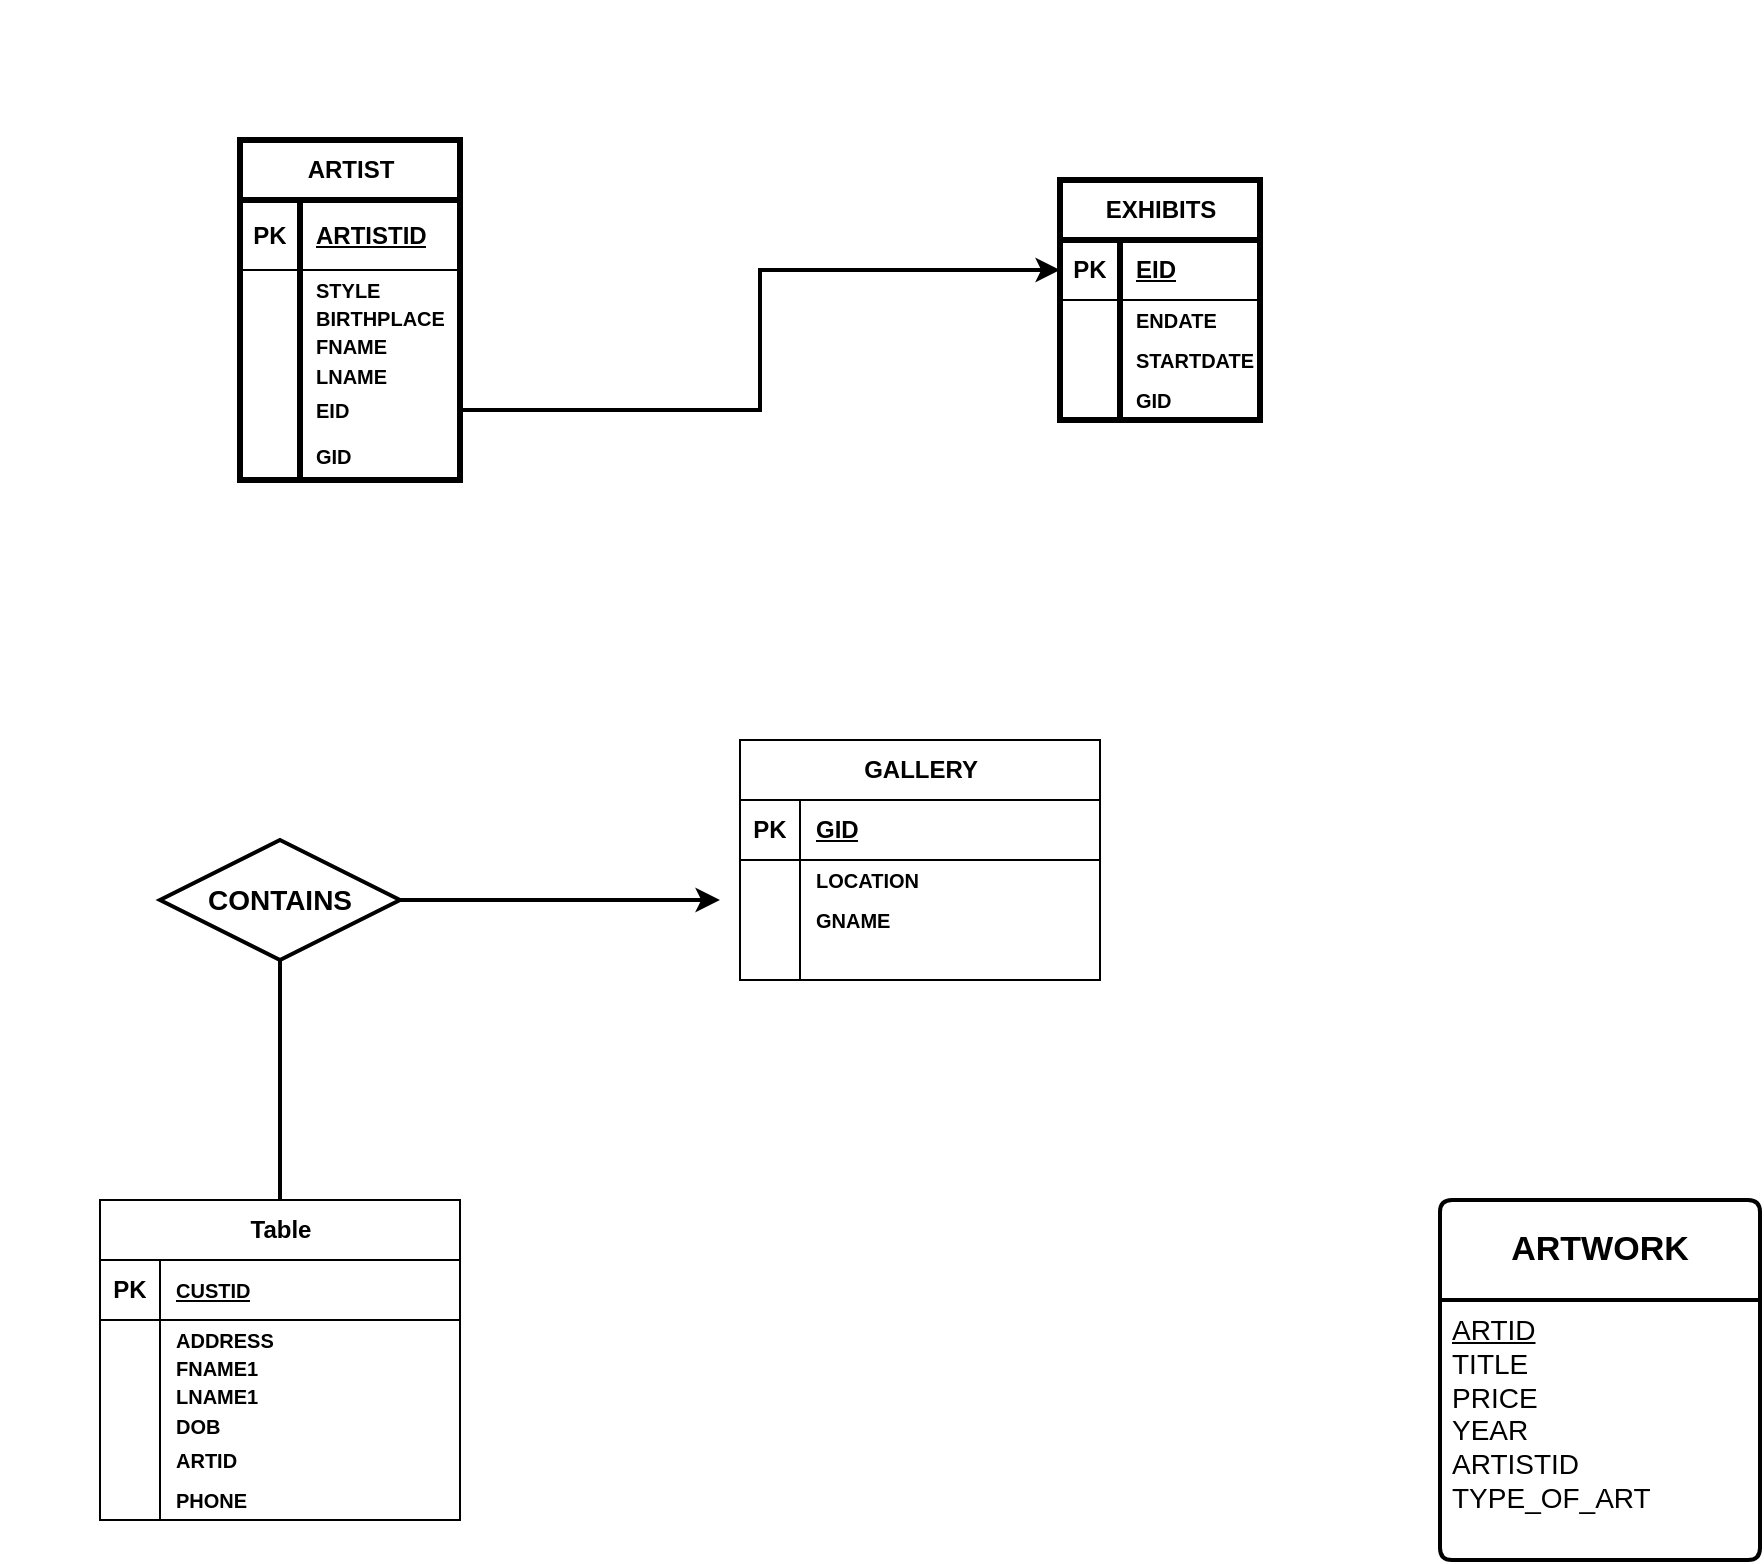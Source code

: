 <mxfile version="24.2.5" type="github">
  <diagram name="Page-1" id="rO4qfut-k28DFwmg8GwD">
    <mxGraphModel dx="993" dy="575" grid="1" gridSize="10" guides="1" tooltips="1" connect="1" arrows="1" fold="1" page="1" pageScale="1" pageWidth="850" pageHeight="1100" math="0" shadow="0">
      <root>
        <mxCell id="0" />
        <mxCell id="1" parent="0" />
        <mxCell id="FwjK9xLfa-na4nDYGsdN-16" style="edgeStyle=orthogonalEdgeStyle;rounded=0;orthogonalLoop=1;jettySize=auto;html=1;entryX=0;entryY=0.5;entryDx=0;entryDy=0;strokeWidth=2;" edge="1" parent="1" source="FwjK9xLfa-na4nDYGsdN-17">
          <mxGeometry relative="1" as="geometry">
            <mxPoint x="360" y="450" as="targetPoint" />
          </mxGeometry>
        </mxCell>
        <mxCell id="FwjK9xLfa-na4nDYGsdN-17" value="&lt;font style=&quot;font-size: 14px;&quot;&gt;&lt;b&gt;CONTAINS&lt;/b&gt;&lt;/font&gt;" style="shape=rhombus;perimeter=rhombusPerimeter;whiteSpace=wrap;html=1;align=center;strokeWidth=2;" vertex="1" parent="1">
          <mxGeometry x="80" y="420" width="120" height="60" as="geometry" />
        </mxCell>
        <mxCell id="FwjK9xLfa-na4nDYGsdN-20" value="&lt;font style=&quot;font-size: 17px;&quot;&gt;&lt;b&gt;ARTWORK&lt;/b&gt;&lt;/font&gt;" style="swimlane;childLayout=stackLayout;horizontal=1;startSize=50;horizontalStack=0;rounded=1;fontSize=14;fontStyle=0;strokeWidth=2;resizeParent=0;resizeLast=1;shadow=0;dashed=0;align=center;arcSize=4;whiteSpace=wrap;html=1;" vertex="1" parent="1">
          <mxGeometry x="720" y="600" width="160" height="180" as="geometry" />
        </mxCell>
        <mxCell id="FwjK9xLfa-na4nDYGsdN-21" value="&lt;span style=&quot;font-size: 14px;&quot;&gt;&lt;u&gt;ARTID&lt;/u&gt;&lt;/span&gt;&lt;div&gt;&lt;span style=&quot;font-size: 14px;&quot;&gt;TITLE&lt;/span&gt;&lt;/div&gt;&lt;div&gt;&lt;span style=&quot;font-size: 14px;&quot;&gt;PRICE&lt;/span&gt;&lt;/div&gt;&lt;div&gt;&lt;span style=&quot;font-size: 14px;&quot;&gt;YEAR&lt;/span&gt;&lt;/div&gt;&lt;div&gt;&lt;span style=&quot;font-size: 14px;&quot;&gt;ARTISTID&lt;/span&gt;&lt;/div&gt;&lt;div&gt;&lt;span style=&quot;font-size: 14px;&quot;&gt;TYPE_OF_ART&lt;/span&gt;&lt;/div&gt;" style="align=left;strokeColor=none;fillColor=none;spacingLeft=4;fontSize=12;verticalAlign=top;resizable=0;rotatable=0;part=1;html=1;" vertex="1" parent="FwjK9xLfa-na4nDYGsdN-20">
          <mxGeometry y="50" width="160" height="130" as="geometry" />
        </mxCell>
        <mxCell id="FwjK9xLfa-na4nDYGsdN-28" value="" style="endArrow=none;html=1;rounded=0;entryX=0.5;entryY=0;entryDx=0;entryDy=0;exitX=0.5;exitY=1;exitDx=0;exitDy=0;strokeWidth=2;" edge="1" parent="1" source="FwjK9xLfa-na4nDYGsdN-17">
          <mxGeometry relative="1" as="geometry">
            <mxPoint x="140" y="530" as="sourcePoint" />
            <mxPoint x="140" y="600" as="targetPoint" />
          </mxGeometry>
        </mxCell>
        <mxCell id="FwjK9xLfa-na4nDYGsdN-32" value="&amp;nbsp;" style="text;html=1;align=center;verticalAlign=middle;resizable=0;points=[];autosize=1;strokeColor=none;fillColor=none;" vertex="1" parent="1">
          <mxGeometry width="30" height="30" as="geometry" />
        </mxCell>
        <mxCell id="FwjK9xLfa-na4nDYGsdN-83" value="ARTIST" style="shape=table;startSize=30;container=1;collapsible=1;childLayout=tableLayout;fixedRows=1;rowLines=0;fontStyle=1;align=center;resizeLast=1;html=1;strokeWidth=3;" vertex="1" parent="1">
          <mxGeometry x="120" y="70" width="110.0" height="170" as="geometry" />
        </mxCell>
        <mxCell id="FwjK9xLfa-na4nDYGsdN-84" value="" style="shape=tableRow;horizontal=0;startSize=0;swimlaneHead=0;swimlaneBody=0;fillColor=none;collapsible=0;dropTarget=0;points=[[0,0.5],[1,0.5]];portConstraint=eastwest;top=0;left=0;right=0;bottom=1;" vertex="1" parent="FwjK9xLfa-na4nDYGsdN-83">
          <mxGeometry y="30" width="110.0" height="35" as="geometry" />
        </mxCell>
        <mxCell id="FwjK9xLfa-na4nDYGsdN-85" value="PK" style="shape=partialRectangle;connectable=0;fillColor=none;top=0;left=0;bottom=0;right=0;fontStyle=1;overflow=hidden;whiteSpace=wrap;html=1;" vertex="1" parent="FwjK9xLfa-na4nDYGsdN-84">
          <mxGeometry width="30" height="35" as="geometry">
            <mxRectangle width="30" height="35" as="alternateBounds" />
          </mxGeometry>
        </mxCell>
        <mxCell id="FwjK9xLfa-na4nDYGsdN-86" value="ARTISTID" style="shape=partialRectangle;connectable=0;fillColor=none;top=0;left=0;bottom=0;right=0;align=left;spacingLeft=6;fontStyle=5;overflow=hidden;whiteSpace=wrap;html=1;" vertex="1" parent="FwjK9xLfa-na4nDYGsdN-84">
          <mxGeometry x="30" width="80.0" height="35" as="geometry">
            <mxRectangle width="80.0" height="35" as="alternateBounds" />
          </mxGeometry>
        </mxCell>
        <mxCell id="FwjK9xLfa-na4nDYGsdN-87" value="" style="shape=tableRow;horizontal=0;startSize=0;swimlaneHead=0;swimlaneBody=0;fillColor=none;collapsible=0;dropTarget=0;points=[[0,0.5],[1,0.5]];portConstraint=eastwest;top=0;left=0;right=0;bottom=0;swimlaneLine=1;rounded=0;flipH=0;" vertex="1" parent="FwjK9xLfa-na4nDYGsdN-83">
          <mxGeometry y="65" width="110.0" height="60" as="geometry" />
        </mxCell>
        <mxCell id="FwjK9xLfa-na4nDYGsdN-88" value="" style="shape=partialRectangle;connectable=0;fillColor=none;top=0;left=0;bottom=0;right=0;editable=1;overflow=hidden;whiteSpace=wrap;html=1;" vertex="1" parent="FwjK9xLfa-na4nDYGsdN-87">
          <mxGeometry width="30" height="60" as="geometry">
            <mxRectangle width="30" height="60" as="alternateBounds" />
          </mxGeometry>
        </mxCell>
        <mxCell id="FwjK9xLfa-na4nDYGsdN-89" value="&lt;div style=&quot;text-wrap: nowrap;&quot;&gt;&lt;font style=&quot;font-size: 10px;&quot;&gt;&lt;b&gt;STYLE&lt;/b&gt;&lt;/font&gt;&lt;/div&gt;&lt;div style=&quot;text-wrap: nowrap;&quot;&gt;&lt;font style=&quot;font-size: 10px;&quot;&gt;&lt;b&gt;BIRTHPLACE&lt;/b&gt;&lt;/font&gt;&lt;/div&gt;&lt;div style=&quot;text-wrap: nowrap;&quot;&gt;&lt;font style=&quot;font-size: 10px;&quot;&gt;&lt;b&gt;FNAME&lt;/b&gt;&lt;/font&gt;&lt;/div&gt;&lt;div style=&quot;text-wrap: nowrap;&quot;&gt;&lt;font style=&quot;font-size: 10px;&quot;&gt;&lt;b&gt;LNAME&lt;/b&gt;&lt;/font&gt;&lt;/div&gt;" style="shape=partialRectangle;connectable=0;fillColor=none;top=0;left=0;bottom=0;right=0;align=left;spacingLeft=6;overflow=hidden;whiteSpace=wrap;html=1;" vertex="1" parent="FwjK9xLfa-na4nDYGsdN-87">
          <mxGeometry x="30" width="80.0" height="60" as="geometry">
            <mxRectangle width="80.0" height="60" as="alternateBounds" />
          </mxGeometry>
        </mxCell>
        <mxCell id="FwjK9xLfa-na4nDYGsdN-90" value="" style="shape=tableRow;horizontal=0;startSize=0;swimlaneHead=0;swimlaneBody=0;fillColor=none;collapsible=0;dropTarget=0;points=[[0,0.5],[1,0.5]];portConstraint=eastwest;top=0;left=0;right=0;bottom=0;" vertex="1" parent="FwjK9xLfa-na4nDYGsdN-83">
          <mxGeometry y="125" width="110.0" height="20" as="geometry" />
        </mxCell>
        <mxCell id="FwjK9xLfa-na4nDYGsdN-91" value="" style="shape=partialRectangle;connectable=0;fillColor=none;top=0;left=0;bottom=0;right=0;editable=1;overflow=hidden;whiteSpace=wrap;html=1;" vertex="1" parent="FwjK9xLfa-na4nDYGsdN-90">
          <mxGeometry width="30" height="20" as="geometry">
            <mxRectangle width="30" height="20" as="alternateBounds" />
          </mxGeometry>
        </mxCell>
        <mxCell id="FwjK9xLfa-na4nDYGsdN-92" value="&lt;font style=&quot;font-size: 10px;&quot;&gt;&lt;b&gt;EID&lt;/b&gt;&lt;/font&gt;" style="shape=partialRectangle;connectable=0;fillColor=none;top=0;left=0;bottom=0;right=0;align=left;spacingLeft=6;overflow=hidden;whiteSpace=wrap;html=1;" vertex="1" parent="FwjK9xLfa-na4nDYGsdN-90">
          <mxGeometry x="30" width="80.0" height="20" as="geometry">
            <mxRectangle width="80.0" height="20" as="alternateBounds" />
          </mxGeometry>
        </mxCell>
        <mxCell id="FwjK9xLfa-na4nDYGsdN-93" value="" style="shape=tableRow;horizontal=0;startSize=0;swimlaneHead=0;swimlaneBody=0;fillColor=none;collapsible=0;dropTarget=0;points=[[0,0.5],[1,0.5]];portConstraint=eastwest;top=0;left=0;right=0;bottom=0;" vertex="1" parent="FwjK9xLfa-na4nDYGsdN-83">
          <mxGeometry y="145" width="110.0" height="25" as="geometry" />
        </mxCell>
        <mxCell id="FwjK9xLfa-na4nDYGsdN-94" value="" style="shape=partialRectangle;connectable=0;fillColor=none;top=0;left=0;bottom=0;right=0;editable=1;overflow=hidden;whiteSpace=wrap;html=1;" vertex="1" parent="FwjK9xLfa-na4nDYGsdN-93">
          <mxGeometry width="30" height="25" as="geometry">
            <mxRectangle width="30" height="25" as="alternateBounds" />
          </mxGeometry>
        </mxCell>
        <mxCell id="FwjK9xLfa-na4nDYGsdN-95" value="&lt;font style=&quot;font-size: 10px;&quot;&gt;&lt;b&gt;GID&lt;/b&gt;&lt;/font&gt;" style="shape=partialRectangle;connectable=0;fillColor=none;top=0;left=0;bottom=0;right=0;align=left;spacingLeft=6;overflow=hidden;whiteSpace=wrap;html=1;" vertex="1" parent="FwjK9xLfa-na4nDYGsdN-93">
          <mxGeometry x="30" width="80.0" height="25" as="geometry">
            <mxRectangle width="80.0" height="25" as="alternateBounds" />
          </mxGeometry>
        </mxCell>
        <mxCell id="FwjK9xLfa-na4nDYGsdN-98" value="EXHIBITS" style="shape=table;startSize=30;container=1;collapsible=1;childLayout=tableLayout;fixedRows=1;rowLines=0;fontStyle=1;align=center;resizeLast=1;html=1;strokeWidth=3;" vertex="1" parent="1">
          <mxGeometry x="530" y="90" width="100" height="120.0" as="geometry" />
        </mxCell>
        <mxCell id="FwjK9xLfa-na4nDYGsdN-99" value="" style="shape=tableRow;horizontal=0;startSize=0;swimlaneHead=0;swimlaneBody=0;fillColor=none;collapsible=0;dropTarget=0;points=[[0,0.5],[1,0.5]];portConstraint=eastwest;top=0;left=0;right=0;bottom=1;" vertex="1" parent="FwjK9xLfa-na4nDYGsdN-98">
          <mxGeometry y="30" width="100" height="30" as="geometry" />
        </mxCell>
        <mxCell id="FwjK9xLfa-na4nDYGsdN-100" value="PK" style="shape=partialRectangle;connectable=0;fillColor=none;top=0;left=0;bottom=0;right=0;fontStyle=1;overflow=hidden;whiteSpace=wrap;html=1;" vertex="1" parent="FwjK9xLfa-na4nDYGsdN-99">
          <mxGeometry width="30" height="30" as="geometry">
            <mxRectangle width="30" height="30" as="alternateBounds" />
          </mxGeometry>
        </mxCell>
        <mxCell id="FwjK9xLfa-na4nDYGsdN-101" value="EID" style="shape=partialRectangle;connectable=0;fillColor=none;top=0;left=0;bottom=0;right=0;align=left;spacingLeft=6;fontStyle=5;overflow=hidden;whiteSpace=wrap;html=1;" vertex="1" parent="FwjK9xLfa-na4nDYGsdN-99">
          <mxGeometry x="30" width="70" height="30" as="geometry">
            <mxRectangle width="70" height="30" as="alternateBounds" />
          </mxGeometry>
        </mxCell>
        <mxCell id="FwjK9xLfa-na4nDYGsdN-102" value="" style="shape=tableRow;horizontal=0;startSize=0;swimlaneHead=0;swimlaneBody=0;fillColor=none;collapsible=0;dropTarget=0;points=[[0,0.5],[1,0.5]];portConstraint=eastwest;top=0;left=0;right=0;bottom=0;" vertex="1" parent="FwjK9xLfa-na4nDYGsdN-98">
          <mxGeometry y="60" width="100" height="20" as="geometry" />
        </mxCell>
        <mxCell id="FwjK9xLfa-na4nDYGsdN-103" value="" style="shape=partialRectangle;connectable=0;fillColor=none;top=0;left=0;bottom=0;right=0;editable=1;overflow=hidden;whiteSpace=wrap;html=1;" vertex="1" parent="FwjK9xLfa-na4nDYGsdN-102">
          <mxGeometry width="30" height="20" as="geometry">
            <mxRectangle width="30" height="20" as="alternateBounds" />
          </mxGeometry>
        </mxCell>
        <mxCell id="FwjK9xLfa-na4nDYGsdN-104" value="&lt;div style=&quot;text-wrap: nowrap;&quot;&gt;&lt;font style=&quot;font-size: 10px;&quot;&gt;&lt;b&gt;ENDATE&lt;/b&gt;&lt;/font&gt;&lt;/div&gt;" style="shape=partialRectangle;connectable=0;fillColor=none;top=0;left=0;bottom=0;right=0;align=left;spacingLeft=6;overflow=hidden;whiteSpace=wrap;html=1;" vertex="1" parent="FwjK9xLfa-na4nDYGsdN-102">
          <mxGeometry x="30" width="70" height="20" as="geometry">
            <mxRectangle width="70" height="20" as="alternateBounds" />
          </mxGeometry>
        </mxCell>
        <mxCell id="FwjK9xLfa-na4nDYGsdN-105" value="" style="shape=tableRow;horizontal=0;startSize=0;swimlaneHead=0;swimlaneBody=0;fillColor=none;collapsible=0;dropTarget=0;points=[[0,0.5],[1,0.5]];portConstraint=eastwest;top=0;left=0;right=0;bottom=0;" vertex="1" parent="FwjK9xLfa-na4nDYGsdN-98">
          <mxGeometry y="80" width="100" height="20" as="geometry" />
        </mxCell>
        <mxCell id="FwjK9xLfa-na4nDYGsdN-106" value="" style="shape=partialRectangle;connectable=0;fillColor=none;top=0;left=0;bottom=0;right=0;editable=1;overflow=hidden;whiteSpace=wrap;html=1;" vertex="1" parent="FwjK9xLfa-na4nDYGsdN-105">
          <mxGeometry width="30" height="20" as="geometry">
            <mxRectangle width="30" height="20" as="alternateBounds" />
          </mxGeometry>
        </mxCell>
        <mxCell id="FwjK9xLfa-na4nDYGsdN-107" value="&lt;font style=&quot;font-size: 10px;&quot;&gt;&lt;b&gt;STARTDATE&lt;/b&gt;&lt;/font&gt;" style="shape=partialRectangle;connectable=0;fillColor=none;top=0;left=0;bottom=0;right=0;align=left;spacingLeft=6;overflow=hidden;whiteSpace=wrap;html=1;" vertex="1" parent="FwjK9xLfa-na4nDYGsdN-105">
          <mxGeometry x="30" width="70" height="20" as="geometry">
            <mxRectangle width="70" height="20" as="alternateBounds" />
          </mxGeometry>
        </mxCell>
        <mxCell id="FwjK9xLfa-na4nDYGsdN-108" value="" style="shape=tableRow;horizontal=0;startSize=0;swimlaneHead=0;swimlaneBody=0;fillColor=none;collapsible=0;dropTarget=0;points=[[0,0.5],[1,0.5]];portConstraint=eastwest;top=0;left=0;right=0;bottom=0;" vertex="1" parent="FwjK9xLfa-na4nDYGsdN-98">
          <mxGeometry y="100" width="100" height="20" as="geometry" />
        </mxCell>
        <mxCell id="FwjK9xLfa-na4nDYGsdN-109" value="" style="shape=partialRectangle;connectable=0;fillColor=none;top=0;left=0;bottom=0;right=0;editable=1;overflow=hidden;whiteSpace=wrap;html=1;" vertex="1" parent="FwjK9xLfa-na4nDYGsdN-108">
          <mxGeometry width="30" height="20" as="geometry">
            <mxRectangle width="30" height="20" as="alternateBounds" />
          </mxGeometry>
        </mxCell>
        <mxCell id="FwjK9xLfa-na4nDYGsdN-110" value="&lt;font style=&quot;font-size: 10px;&quot;&gt;&lt;b&gt;GID&lt;/b&gt;&lt;/font&gt;" style="shape=partialRectangle;connectable=0;fillColor=none;top=0;left=0;bottom=0;right=0;align=left;spacingLeft=6;overflow=hidden;whiteSpace=wrap;html=1;" vertex="1" parent="FwjK9xLfa-na4nDYGsdN-108">
          <mxGeometry x="30" width="70" height="20" as="geometry">
            <mxRectangle width="70" height="20" as="alternateBounds" />
          </mxGeometry>
        </mxCell>
        <mxCell id="FwjK9xLfa-na4nDYGsdN-111" style="edgeStyle=orthogonalEdgeStyle;rounded=0;orthogonalLoop=1;jettySize=auto;html=1;entryX=0;entryY=0.5;entryDx=0;entryDy=0;strokeWidth=2;" edge="1" parent="1" source="FwjK9xLfa-na4nDYGsdN-90" target="FwjK9xLfa-na4nDYGsdN-99">
          <mxGeometry relative="1" as="geometry" />
        </mxCell>
        <mxCell id="FwjK9xLfa-na4nDYGsdN-112" value="GALLERY" style="shape=table;startSize=30;container=1;collapsible=1;childLayout=tableLayout;fixedRows=1;rowLines=0;fontStyle=1;align=center;resizeLast=1;html=1;" vertex="1" parent="1">
          <mxGeometry x="370" y="370" width="180" height="120" as="geometry" />
        </mxCell>
        <mxCell id="FwjK9xLfa-na4nDYGsdN-113" value="" style="shape=tableRow;horizontal=0;startSize=0;swimlaneHead=0;swimlaneBody=0;fillColor=none;collapsible=0;dropTarget=0;points=[[0,0.5],[1,0.5]];portConstraint=eastwest;top=0;left=0;right=0;bottom=1;" vertex="1" parent="FwjK9xLfa-na4nDYGsdN-112">
          <mxGeometry y="30" width="180" height="30" as="geometry" />
        </mxCell>
        <mxCell id="FwjK9xLfa-na4nDYGsdN-114" value="PK" style="shape=partialRectangle;connectable=0;fillColor=none;top=0;left=0;bottom=0;right=0;fontStyle=1;overflow=hidden;whiteSpace=wrap;html=1;" vertex="1" parent="FwjK9xLfa-na4nDYGsdN-113">
          <mxGeometry width="30" height="30" as="geometry">
            <mxRectangle width="30" height="30" as="alternateBounds" />
          </mxGeometry>
        </mxCell>
        <mxCell id="FwjK9xLfa-na4nDYGsdN-115" value="GID" style="shape=partialRectangle;connectable=0;fillColor=none;top=0;left=0;bottom=0;right=0;align=left;spacingLeft=6;fontStyle=5;overflow=hidden;whiteSpace=wrap;html=1;" vertex="1" parent="FwjK9xLfa-na4nDYGsdN-113">
          <mxGeometry x="30" width="150" height="30" as="geometry">
            <mxRectangle width="150" height="30" as="alternateBounds" />
          </mxGeometry>
        </mxCell>
        <mxCell id="FwjK9xLfa-na4nDYGsdN-116" value="" style="shape=tableRow;horizontal=0;startSize=0;swimlaneHead=0;swimlaneBody=0;fillColor=none;collapsible=0;dropTarget=0;points=[[0,0.5],[1,0.5]];portConstraint=eastwest;top=0;left=0;right=0;bottom=0;" vertex="1" parent="FwjK9xLfa-na4nDYGsdN-112">
          <mxGeometry y="60" width="180" height="20" as="geometry" />
        </mxCell>
        <mxCell id="FwjK9xLfa-na4nDYGsdN-117" value="" style="shape=partialRectangle;connectable=0;fillColor=none;top=0;left=0;bottom=0;right=0;editable=1;overflow=hidden;whiteSpace=wrap;html=1;" vertex="1" parent="FwjK9xLfa-na4nDYGsdN-116">
          <mxGeometry width="30" height="20" as="geometry">
            <mxRectangle width="30" height="20" as="alternateBounds" />
          </mxGeometry>
        </mxCell>
        <mxCell id="FwjK9xLfa-na4nDYGsdN-118" value="&lt;b&gt;&lt;font style=&quot;font-size: 10px;&quot;&gt;LOCATION&lt;/font&gt;&lt;/b&gt;" style="shape=partialRectangle;connectable=0;fillColor=none;top=0;left=0;bottom=0;right=0;align=left;spacingLeft=6;overflow=hidden;whiteSpace=wrap;html=1;" vertex="1" parent="FwjK9xLfa-na4nDYGsdN-116">
          <mxGeometry x="30" width="150" height="20" as="geometry">
            <mxRectangle width="150" height="20" as="alternateBounds" />
          </mxGeometry>
        </mxCell>
        <mxCell id="FwjK9xLfa-na4nDYGsdN-119" value="" style="shape=tableRow;horizontal=0;startSize=0;swimlaneHead=0;swimlaneBody=0;fillColor=none;collapsible=0;dropTarget=0;points=[[0,0.5],[1,0.5]];portConstraint=eastwest;top=0;left=0;right=0;bottom=0;" vertex="1" parent="FwjK9xLfa-na4nDYGsdN-112">
          <mxGeometry y="80" width="180" height="20" as="geometry" />
        </mxCell>
        <mxCell id="FwjK9xLfa-na4nDYGsdN-120" value="" style="shape=partialRectangle;connectable=0;fillColor=none;top=0;left=0;bottom=0;right=0;editable=1;overflow=hidden;whiteSpace=wrap;html=1;" vertex="1" parent="FwjK9xLfa-na4nDYGsdN-119">
          <mxGeometry width="30" height="20" as="geometry">
            <mxRectangle width="30" height="20" as="alternateBounds" />
          </mxGeometry>
        </mxCell>
        <mxCell id="FwjK9xLfa-na4nDYGsdN-121" value="&lt;b&gt;&lt;font style=&quot;font-size: 10px;&quot;&gt;GNAME&lt;/font&gt;&lt;/b&gt;" style="shape=partialRectangle;connectable=0;fillColor=none;top=0;left=0;bottom=0;right=0;align=left;spacingLeft=6;overflow=hidden;whiteSpace=wrap;html=1;" vertex="1" parent="FwjK9xLfa-na4nDYGsdN-119">
          <mxGeometry x="30" width="150" height="20" as="geometry">
            <mxRectangle width="150" height="20" as="alternateBounds" />
          </mxGeometry>
        </mxCell>
        <mxCell id="FwjK9xLfa-na4nDYGsdN-122" value="" style="shape=tableRow;horizontal=0;startSize=0;swimlaneHead=0;swimlaneBody=0;fillColor=none;collapsible=0;dropTarget=0;points=[[0,0.5],[1,0.5]];portConstraint=eastwest;top=0;left=0;right=0;bottom=0;" vertex="1" parent="FwjK9xLfa-na4nDYGsdN-112">
          <mxGeometry y="100" width="180" height="20" as="geometry" />
        </mxCell>
        <mxCell id="FwjK9xLfa-na4nDYGsdN-123" value="" style="shape=partialRectangle;connectable=0;fillColor=none;top=0;left=0;bottom=0;right=0;editable=1;overflow=hidden;whiteSpace=wrap;html=1;" vertex="1" parent="FwjK9xLfa-na4nDYGsdN-122">
          <mxGeometry width="30" height="20" as="geometry">
            <mxRectangle width="30" height="20" as="alternateBounds" />
          </mxGeometry>
        </mxCell>
        <mxCell id="FwjK9xLfa-na4nDYGsdN-124" value="" style="shape=partialRectangle;connectable=0;fillColor=none;top=0;left=0;bottom=0;right=0;align=left;spacingLeft=6;overflow=hidden;whiteSpace=wrap;html=1;" vertex="1" parent="FwjK9xLfa-na4nDYGsdN-122">
          <mxGeometry x="30" width="150" height="20" as="geometry">
            <mxRectangle width="150" height="20" as="alternateBounds" />
          </mxGeometry>
        </mxCell>
        <mxCell id="FwjK9xLfa-na4nDYGsdN-125" value="Table" style="shape=table;startSize=30;container=1;collapsible=1;childLayout=tableLayout;fixedRows=1;rowLines=0;fontStyle=1;align=center;resizeLast=1;html=1;" vertex="1" parent="1">
          <mxGeometry x="50" y="600" width="180" height="160" as="geometry" />
        </mxCell>
        <mxCell id="FwjK9xLfa-na4nDYGsdN-126" value="" style="shape=tableRow;horizontal=0;startSize=0;swimlaneHead=0;swimlaneBody=0;fillColor=none;collapsible=0;dropTarget=0;points=[[0,0.5],[1,0.5]];portConstraint=eastwest;top=0;left=0;right=0;bottom=1;" vertex="1" parent="FwjK9xLfa-na4nDYGsdN-125">
          <mxGeometry y="30" width="180" height="30" as="geometry" />
        </mxCell>
        <mxCell id="FwjK9xLfa-na4nDYGsdN-127" value="PK" style="shape=partialRectangle;connectable=0;fillColor=none;top=0;left=0;bottom=0;right=0;fontStyle=1;overflow=hidden;whiteSpace=wrap;html=1;" vertex="1" parent="FwjK9xLfa-na4nDYGsdN-126">
          <mxGeometry width="30" height="30" as="geometry">
            <mxRectangle width="30" height="30" as="alternateBounds" />
          </mxGeometry>
        </mxCell>
        <mxCell id="FwjK9xLfa-na4nDYGsdN-128" value="&lt;font style=&quot;font-size: 10px;&quot;&gt;CUSTID&lt;/font&gt;" style="shape=partialRectangle;connectable=0;fillColor=none;top=0;left=0;bottom=0;right=0;align=left;spacingLeft=6;fontStyle=5;overflow=hidden;whiteSpace=wrap;html=1;" vertex="1" parent="FwjK9xLfa-na4nDYGsdN-126">
          <mxGeometry x="30" width="150" height="30" as="geometry">
            <mxRectangle width="150" height="30" as="alternateBounds" />
          </mxGeometry>
        </mxCell>
        <mxCell id="FwjK9xLfa-na4nDYGsdN-129" value="" style="shape=tableRow;horizontal=0;startSize=0;swimlaneHead=0;swimlaneBody=0;fillColor=none;collapsible=0;dropTarget=0;points=[[0,0.5],[1,0.5]];portConstraint=eastwest;top=0;left=0;right=0;bottom=0;" vertex="1" parent="FwjK9xLfa-na4nDYGsdN-125">
          <mxGeometry y="60" width="180" height="60" as="geometry" />
        </mxCell>
        <mxCell id="FwjK9xLfa-na4nDYGsdN-130" value="" style="shape=partialRectangle;connectable=0;fillColor=none;top=0;left=0;bottom=0;right=0;editable=1;overflow=hidden;whiteSpace=wrap;html=1;" vertex="1" parent="FwjK9xLfa-na4nDYGsdN-129">
          <mxGeometry width="30" height="60" as="geometry">
            <mxRectangle width="30" height="60" as="alternateBounds" />
          </mxGeometry>
        </mxCell>
        <mxCell id="FwjK9xLfa-na4nDYGsdN-131" value="&lt;div style=&quot;text-wrap: nowrap;&quot;&gt;&lt;font size=&quot;1&quot;&gt;&lt;b&gt;ADDRESS&lt;/b&gt;&lt;/font&gt;&lt;/div&gt;&lt;div style=&quot;text-wrap: nowrap;&quot;&gt;&lt;font size=&quot;1&quot; style=&quot;&quot;&gt;&lt;b style=&quot;&quot;&gt;FNAME1&lt;/b&gt;&lt;/font&gt;&lt;/div&gt;&lt;div style=&quot;text-wrap: nowrap;&quot;&gt;&lt;font size=&quot;1&quot; style=&quot;&quot;&gt;&lt;b style=&quot;&quot;&gt;LNAME1&lt;/b&gt;&lt;/font&gt;&lt;/div&gt;&lt;div style=&quot;text-wrap: nowrap;&quot;&gt;&lt;font size=&quot;1&quot; style=&quot;&quot;&gt;&lt;b style=&quot;&quot;&gt;DOB&lt;/b&gt;&lt;/font&gt;&lt;/div&gt;" style="shape=partialRectangle;connectable=0;fillColor=none;top=0;left=0;bottom=0;right=0;align=left;spacingLeft=6;overflow=hidden;whiteSpace=wrap;html=1;" vertex="1" parent="FwjK9xLfa-na4nDYGsdN-129">
          <mxGeometry x="30" width="150" height="60" as="geometry">
            <mxRectangle width="150" height="60" as="alternateBounds" />
          </mxGeometry>
        </mxCell>
        <mxCell id="FwjK9xLfa-na4nDYGsdN-132" value="" style="shape=tableRow;horizontal=0;startSize=0;swimlaneHead=0;swimlaneBody=0;fillColor=none;collapsible=0;dropTarget=0;points=[[0,0.5],[1,0.5]];portConstraint=eastwest;top=0;left=0;right=0;bottom=0;" vertex="1" parent="FwjK9xLfa-na4nDYGsdN-125">
          <mxGeometry y="120" width="180" height="20" as="geometry" />
        </mxCell>
        <mxCell id="FwjK9xLfa-na4nDYGsdN-133" value="" style="shape=partialRectangle;connectable=0;fillColor=none;top=0;left=0;bottom=0;right=0;editable=1;overflow=hidden;whiteSpace=wrap;html=1;" vertex="1" parent="FwjK9xLfa-na4nDYGsdN-132">
          <mxGeometry width="30" height="20" as="geometry">
            <mxRectangle width="30" height="20" as="alternateBounds" />
          </mxGeometry>
        </mxCell>
        <mxCell id="FwjK9xLfa-na4nDYGsdN-134" value="&lt;font style=&quot;font-size: 10px;&quot;&gt;&lt;b&gt;ARTID&lt;/b&gt;&lt;/font&gt;" style="shape=partialRectangle;connectable=0;fillColor=none;top=0;left=0;bottom=0;right=0;align=left;spacingLeft=6;overflow=hidden;whiteSpace=wrap;html=1;" vertex="1" parent="FwjK9xLfa-na4nDYGsdN-132">
          <mxGeometry x="30" width="150" height="20" as="geometry">
            <mxRectangle width="150" height="20" as="alternateBounds" />
          </mxGeometry>
        </mxCell>
        <mxCell id="FwjK9xLfa-na4nDYGsdN-135" value="" style="shape=tableRow;horizontal=0;startSize=0;swimlaneHead=0;swimlaneBody=0;fillColor=none;collapsible=0;dropTarget=0;points=[[0,0.5],[1,0.5]];portConstraint=eastwest;top=0;left=0;right=0;bottom=0;" vertex="1" parent="FwjK9xLfa-na4nDYGsdN-125">
          <mxGeometry y="140" width="180" height="20" as="geometry" />
        </mxCell>
        <mxCell id="FwjK9xLfa-na4nDYGsdN-136" value="" style="shape=partialRectangle;connectable=0;fillColor=none;top=0;left=0;bottom=0;right=0;editable=1;overflow=hidden;whiteSpace=wrap;html=1;" vertex="1" parent="FwjK9xLfa-na4nDYGsdN-135">
          <mxGeometry width="30" height="20" as="geometry">
            <mxRectangle width="30" height="20" as="alternateBounds" />
          </mxGeometry>
        </mxCell>
        <mxCell id="FwjK9xLfa-na4nDYGsdN-137" value="&lt;b&gt;&lt;font style=&quot;font-size: 10px;&quot;&gt;PHONE&lt;/font&gt;&lt;/b&gt;" style="shape=partialRectangle;connectable=0;fillColor=none;top=0;left=0;bottom=0;right=0;align=left;spacingLeft=6;overflow=hidden;whiteSpace=wrap;html=1;" vertex="1" parent="FwjK9xLfa-na4nDYGsdN-135">
          <mxGeometry x="30" width="150" height="20" as="geometry">
            <mxRectangle width="150" height="20" as="alternateBounds" />
          </mxGeometry>
        </mxCell>
      </root>
    </mxGraphModel>
  </diagram>
</mxfile>
